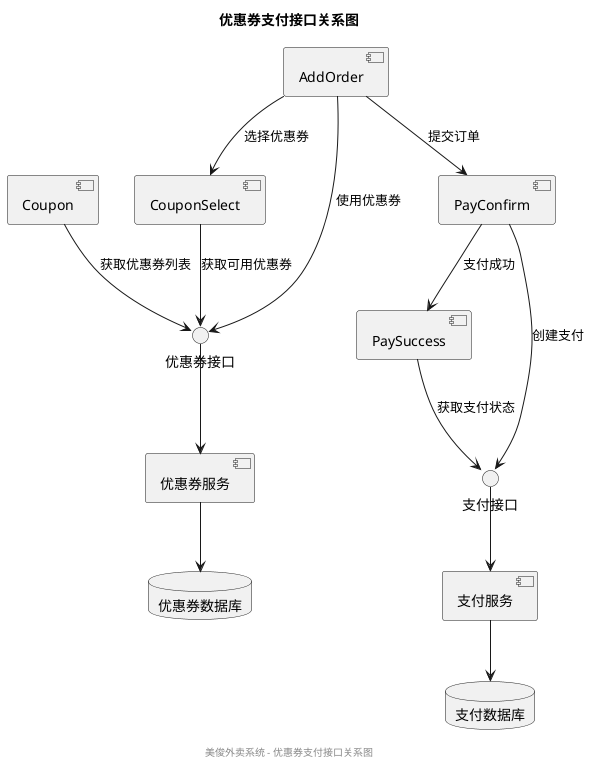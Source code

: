 @startuml
title 优惠券支付接口关系图

' 前端组件
component "Coupon" as Coupon
component "CouponSelect" as CouponSelect
component "AddOrder" as AddOrder
component "PayConfirm" as PayConfirm
component "PaySuccess" as PaySuccess

' API接口
interface "优惠券接口" as CouponAPI
interface "支付接口" as PaymentAPI

' 后端服务
component "优惠券服务" as CouponService
component "支付服务" as PaymentService

database "优惠券数据库" as CouponDB
database "支付数据库" as PaymentDB

' 连接关系
Coupon --> CouponAPI : 获取优惠券列表
CouponSelect --> CouponAPI : 获取可用优惠券
AddOrder --> CouponAPI : 使用优惠券
PayConfirm --> PaymentAPI : 创建支付
PaySuccess --> PaymentAPI : 获取支付状态

CouponAPI --> CouponService
PaymentAPI --> PaymentService

CouponService --> CouponDB
PaymentService --> PaymentDB

' 组件间关系
AddOrder --> CouponSelect : 选择优惠券
AddOrder --> PayConfirm : 提交订单
PayConfirm --> PaySuccess : 支付成功

footer "美俊外卖系统 - 优惠券支付接口关系图"
@enduml 